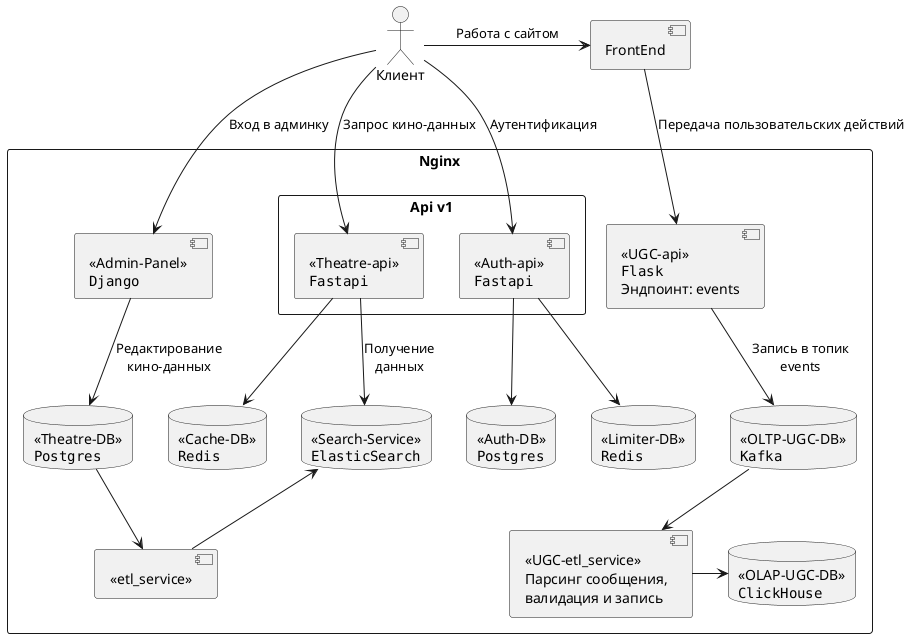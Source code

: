 @startuml Текущая архитектура
skinparam componentStyle uml2
actor Клиент as Client
component "FrontEnd" as FrontEnd
rectangle "Nginx" {
    component "<<Admin-Panel>>\n""Django""" as AdminPanel
    component "<<etl_service>>" as ETLService
    rectangle "Api v1" as ApiV1 {
        component "<<Theatre-api>>\n""Fastapi""" as TheatreApi
        component "<<Auth-api>>\n""Fastapi""" as AuthApi
    }
    database "<<Search-Service>>\n""ElasticSearch""" as SearchService
    database "<<Cache-DB>>\n""Redis""" as CacheDB
    database "<<Theatre-DB>>\n""Postgres""" as TheatreDB
    database "<<Auth-DB>>\n""Postgres""" as AuthDB
    database "<<Limiter-DB>>\n""Redis""" as LimiterDB
    component "<<UGC-api>>\n""Flask""\nЭндпоинт: events" as UGCApi
    database "<<OLTP-UGC-DB>>\n""Kafka""" as OLTP_UGC_DB
    database "<<OLAP-UGC-DB>>\n""ClickHouse""" as OLAP_UGC_DB
    component "<<UGC-etl_service>>\nПарсинг сообщения,\nвалидация и запись" as UGC_ETL
}

Client -down-> AdminPanel: Вход в админку
Client -down-> TheatreApi: Запрос кино-данных
Client -down-> AuthApi: Аутентификация
Client -> FrontEnd: Работа с сайтом
FrontEnd -down-> UGCApi: Передача пользовательских действий
TheatreApi -down-> SearchService: Получение\nданных
TheatreApi -down-> CacheDB
AdminPanel -down-> TheatreDB: Редактирование\nкино-данных
AuthApi -down-> AuthDB
AuthApi -down-> LimiterDB
TheatreDB -down-> ETLService
ETLService -up-> SearchService
UGCApi -down-> OLTP_UGC_DB: Запись в топик\nevents
OLTP_UGC_DB -down-> UGC_ETL
UGC_ETL -right-> OLAP_UGC_DB
@enduml